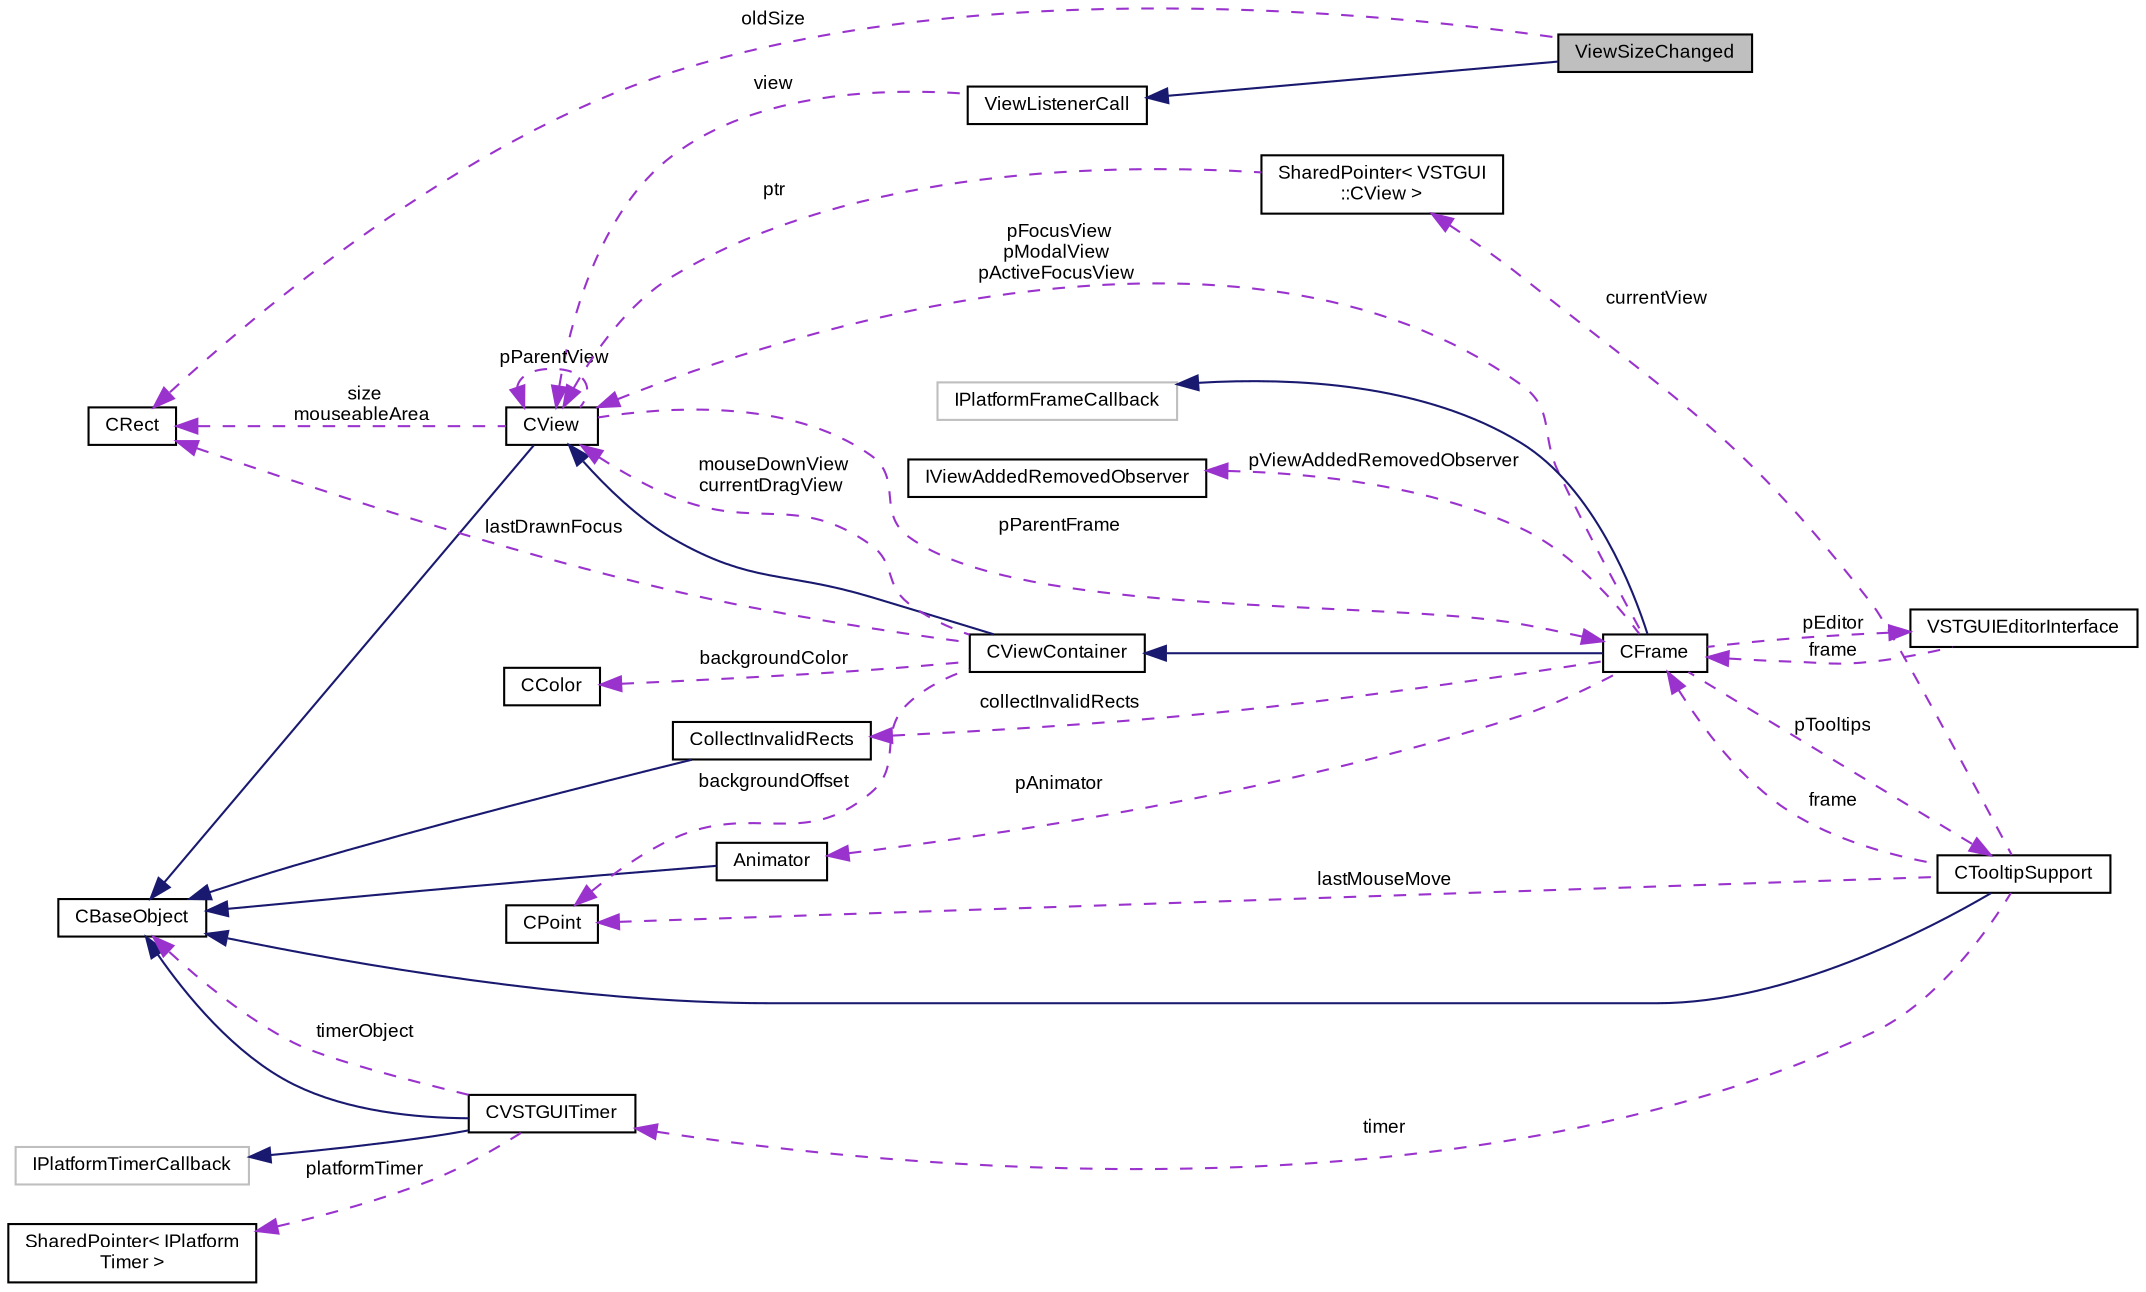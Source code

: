 digraph "ViewSizeChanged"
{
  bgcolor="transparent";
  edge [fontname="Arial",fontsize="9",labelfontname="Arial",labelfontsize="9"];
  node [fontname="Arial",fontsize="9",shape=record];
  rankdir="LR";
  Node1 [label="ViewSizeChanged",height=0.2,width=0.4,color="black", fillcolor="grey75", style="filled" fontcolor="black"];
  Node2 -> Node1 [dir="back",color="midnightblue",fontsize="9",style="solid",fontname="Arial"];
  Node2 [label="ViewListenerCall",height=0.2,width=0.4,color="black",URL="$struct_v_s_t_g_u_i_1_1_c_view_private_1_1_view_listener_call.html"];
  Node3 -> Node2 [dir="back",color="darkorchid3",fontsize="9",style="dashed",label=" view" ,fontname="Arial"];
  Node3 [label="CView",height=0.2,width=0.4,color="black",URL="$class_v_s_t_g_u_i_1_1_c_view.html",tooltip="Base Class of all view objects. "];
  Node4 -> Node3 [dir="back",color="midnightblue",fontsize="9",style="solid",fontname="Arial"];
  Node4 [label="CBaseObject",height=0.2,width=0.4,color="black",URL="$class_v_s_t_g_u_i_1_1_c_base_object.html",tooltip="Base Object with reference counter. "];
  Node5 -> Node3 [dir="back",color="darkorchid3",fontsize="9",style="dashed",label=" pParentFrame" ,fontname="Arial"];
  Node5 [label="CFrame",height=0.2,width=0.4,color="black",URL="$class_v_s_t_g_u_i_1_1_c_frame.html",tooltip="The CFrame is the parent container of all views. "];
  Node6 -> Node5 [dir="back",color="midnightblue",fontsize="9",style="solid",fontname="Arial"];
  Node6 [label="CViewContainer",height=0.2,width=0.4,color="black",URL="$class_v_s_t_g_u_i_1_1_c_view_container.html",tooltip="Container Class of CView objects. "];
  Node3 -> Node6 [dir="back",color="midnightblue",fontsize="9",style="solid",fontname="Arial"];
  Node3 -> Node6 [dir="back",color="darkorchid3",fontsize="9",style="dashed",label=" mouseDownView\ncurrentDragView" ,fontname="Arial"];
  Node7 -> Node6 [dir="back",color="darkorchid3",fontsize="9",style="dashed",label=" backgroundOffset" ,fontname="Arial"];
  Node7 [label="CPoint",height=0.2,width=0.4,color="black",URL="$struct_v_s_t_g_u_i_1_1_c_point.html",tooltip="Point structure. "];
  Node8 -> Node6 [dir="back",color="darkorchid3",fontsize="9",style="dashed",label=" backgroundColor" ,fontname="Arial"];
  Node8 [label="CColor",height=0.2,width=0.4,color="black",URL="$struct_v_s_t_g_u_i_1_1_c_color.html",tooltip="RGBA Color structure. "];
  Node9 -> Node6 [dir="back",color="darkorchid3",fontsize="9",style="dashed",label=" lastDrawnFocus" ,fontname="Arial"];
  Node9 [label="CRect",height=0.2,width=0.4,color="black",URL="$struct_v_s_t_g_u_i_1_1_c_rect.html",tooltip="Rect structure. "];
  Node10 -> Node5 [dir="back",color="midnightblue",fontsize="9",style="solid",fontname="Arial"];
  Node10 [label="IPlatformFrameCallback",height=0.2,width=0.4,color="grey75"];
  Node11 -> Node5 [dir="back",color="darkorchid3",fontsize="9",style="dashed",label=" pViewAddedRemovedObserver" ,fontname="Arial"];
  Node11 [label="IViewAddedRemovedObserver",height=0.2,width=0.4,color="black",URL="$class_v_s_t_g_u_i_1_1_i_view_added_removed_observer.html",tooltip="view added removed observer interface for CFrame "];
  Node3 -> Node5 [dir="back",color="darkorchid3",fontsize="9",style="dashed",label=" pFocusView\npModalView\npActiveFocusView" ,fontname="Arial"];
  Node12 -> Node5 [dir="back",color="darkorchid3",fontsize="9",style="dashed",label=" collectInvalidRects" ,fontname="Arial"];
  Node12 [label="CollectInvalidRects",height=0.2,width=0.4,color="black",URL="$struct_v_s_t_g_u_i_1_1_c_frame_1_1_collect_invalid_rects.html"];
  Node4 -> Node12 [dir="back",color="midnightblue",fontsize="9",style="solid",fontname="Arial"];
  Node13 -> Node5 [dir="back",color="darkorchid3",fontsize="9",style="dashed",label=" pAnimator" ,fontname="Arial"];
  Node13 [label="Animator",height=0.2,width=0.4,color="black",URL="$class_v_s_t_g_u_i_1_1_animation_1_1_animator.html",tooltip="Animation runner. "];
  Node4 -> Node13 [dir="back",color="midnightblue",fontsize="9",style="solid",fontname="Arial"];
  Node14 -> Node5 [dir="back",color="darkorchid3",fontsize="9",style="dashed",label=" pTooltips" ,fontname="Arial"];
  Node14 [label="CTooltipSupport",height=0.2,width=0.4,color="black",URL="$class_v_s_t_g_u_i_1_1_c_tooltip_support.html",tooltip="Generic Tooltip Support class. "];
  Node4 -> Node14 [dir="back",color="midnightblue",fontsize="9",style="solid",fontname="Arial"];
  Node5 -> Node14 [dir="back",color="darkorchid3",fontsize="9",style="dashed",label=" frame" ,fontname="Arial"];
  Node7 -> Node14 [dir="back",color="darkorchid3",fontsize="9",style="dashed",label=" lastMouseMove" ,fontname="Arial"];
  Node15 -> Node14 [dir="back",color="darkorchid3",fontsize="9",style="dashed",label=" timer" ,fontname="Arial"];
  Node15 [label="CVSTGUITimer",height=0.2,width=0.4,color="black",URL="$class_v_s_t_g_u_i_1_1_c_v_s_t_g_u_i_timer.html",tooltip="A timer class, which posts timer messages to CBaseObjects or calls a lambda function (c++11 only)..."];
  Node4 -> Node15 [dir="back",color="midnightblue",fontsize="9",style="solid",fontname="Arial"];
  Node16 -> Node15 [dir="back",color="midnightblue",fontsize="9",style="solid",fontname="Arial"];
  Node16 [label="IPlatformTimerCallback",height=0.2,width=0.4,color="grey75"];
  Node4 -> Node15 [dir="back",color="darkorchid3",fontsize="9",style="dashed",label=" timerObject" ,fontname="Arial"];
  Node17 -> Node15 [dir="back",color="darkorchid3",fontsize="9",style="dashed",label=" platformTimer" ,fontname="Arial"];
  Node17 [label="SharedPointer\< IPlatform\lTimer \>",height=0.2,width=0.4,color="black",URL="$class_v_s_t_g_u_i_1_1_shared_pointer.html"];
  Node18 -> Node14 [dir="back",color="darkorchid3",fontsize="9",style="dashed",label=" currentView" ,fontname="Arial"];
  Node18 [label="SharedPointer\< VSTGUI\l::CView \>",height=0.2,width=0.4,color="black",URL="$class_v_s_t_g_u_i_1_1_shared_pointer.html"];
  Node3 -> Node18 [dir="back",color="darkorchid3",fontsize="9",style="dashed",label=" ptr" ,fontname="Arial"];
  Node19 -> Node5 [dir="back",color="darkorchid3",fontsize="9",style="dashed",label=" pEditor" ,fontname="Arial"];
  Node19 [label="VSTGUIEditorInterface",height=0.2,width=0.4,color="black",URL="$class_v_s_t_g_u_i_1_1_v_s_t_g_u_i_editor_interface.html"];
  Node5 -> Node19 [dir="back",color="darkorchid3",fontsize="9",style="dashed",label=" frame" ,fontname="Arial"];
  Node3 -> Node3 [dir="back",color="darkorchid3",fontsize="9",style="dashed",label=" pParentView" ,fontname="Arial"];
  Node9 -> Node3 [dir="back",color="darkorchid3",fontsize="9",style="dashed",label=" size\nmouseableArea" ,fontname="Arial"];
  Node9 -> Node1 [dir="back",color="darkorchid3",fontsize="9",style="dashed",label=" oldSize" ,fontname="Arial"];
}
